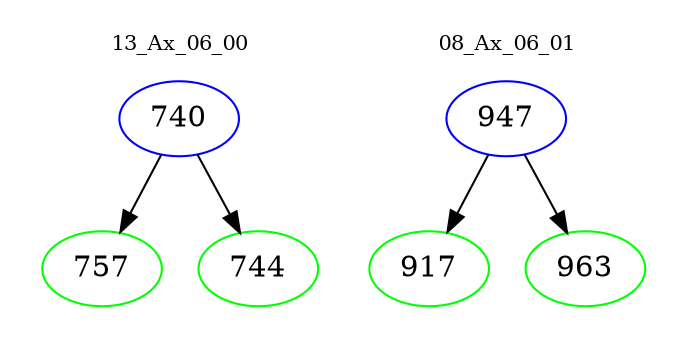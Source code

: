 digraph{
subgraph cluster_0 {
color = white
label = "13_Ax_06_00";
fontsize=10;
T0_740 [label="740", color="blue"]
T0_740 -> T0_757 [color="black"]
T0_757 [label="757", color="green"]
T0_740 -> T0_744 [color="black"]
T0_744 [label="744", color="green"]
}
subgraph cluster_1 {
color = white
label = "08_Ax_06_01";
fontsize=10;
T1_947 [label="947", color="blue"]
T1_947 -> T1_917 [color="black"]
T1_917 [label="917", color="green"]
T1_947 -> T1_963 [color="black"]
T1_963 [label="963", color="green"]
}
}
